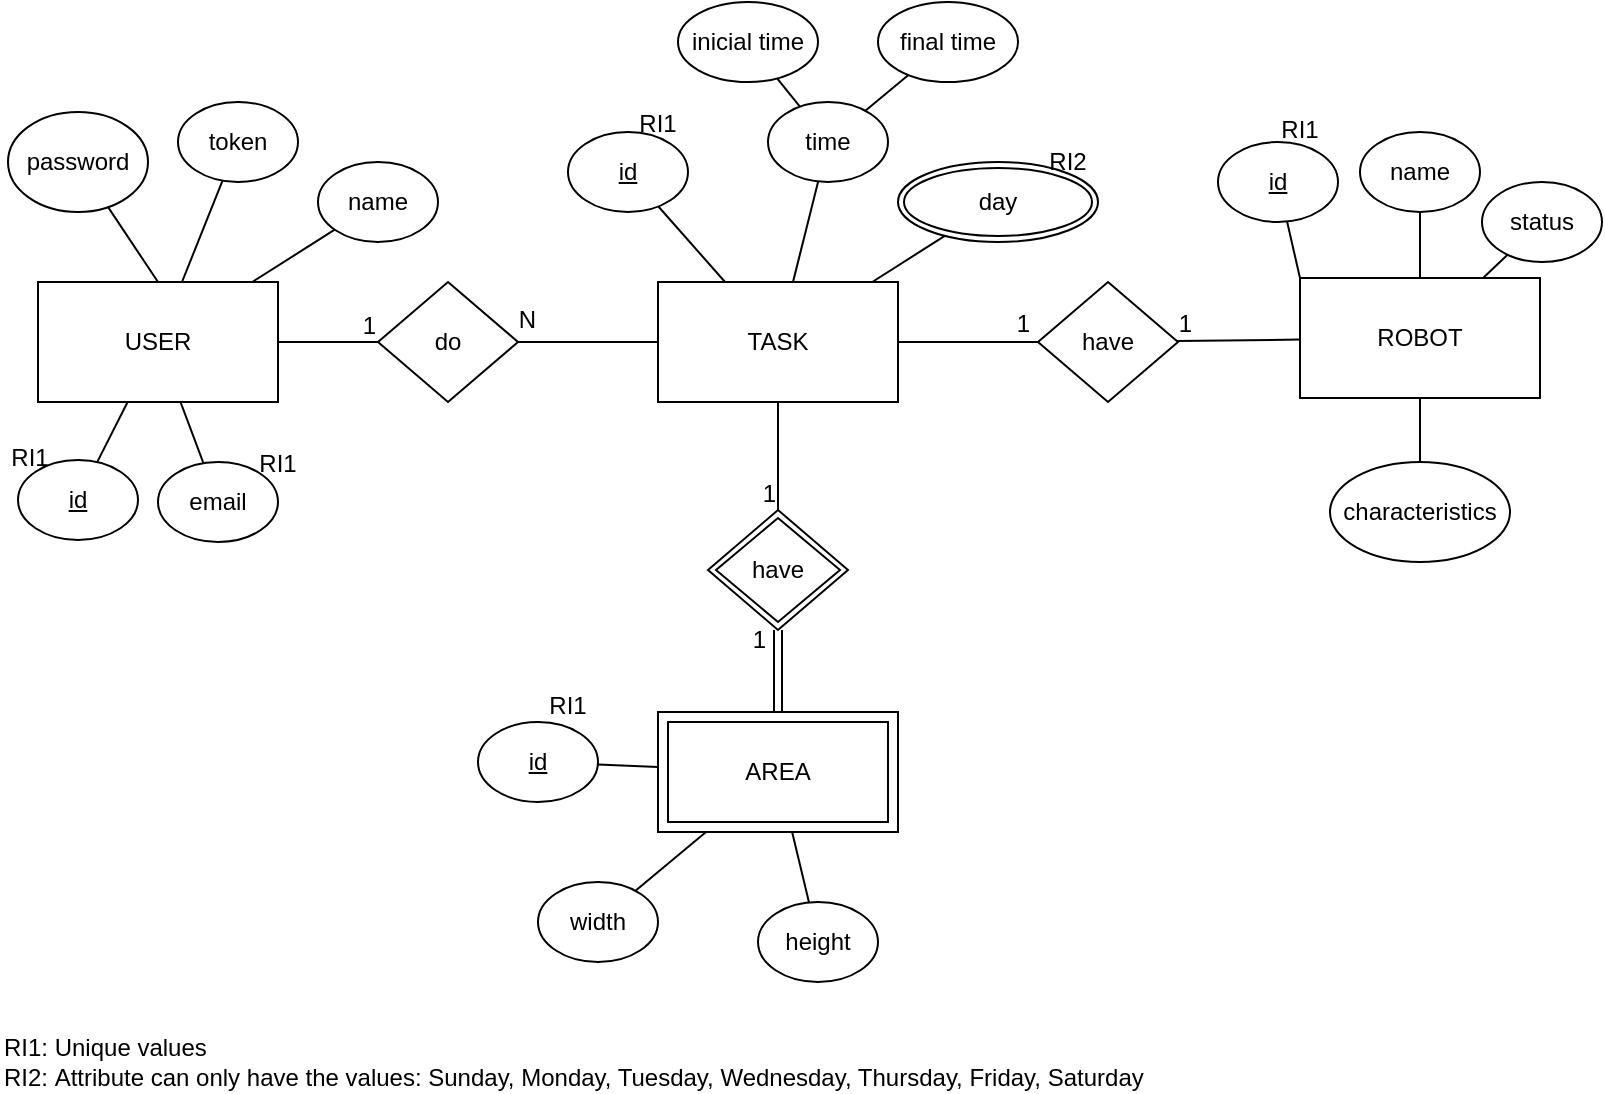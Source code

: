 <mxfile version="24.1.0" type="device">
  <diagram name="Página-1" id="5at_vAH-UQql52fOafEU">
    <mxGraphModel dx="1050" dy="557" grid="1" gridSize="10" guides="1" tooltips="1" connect="1" arrows="1" fold="1" page="1" pageScale="1" pageWidth="827" pageHeight="1169" math="0" shadow="0">
      <root>
        <mxCell id="0" />
        <mxCell id="1" parent="0" />
        <mxCell id="Bp0Vss-yfrDZO8zSrep4-1" value="USER" style="rounded=0;whiteSpace=wrap;html=1;" parent="1" vertex="1">
          <mxGeometry x="30" y="210" width="120" height="60" as="geometry" />
        </mxCell>
        <mxCell id="Bp0Vss-yfrDZO8zSrep4-2" value="ROBOT" style="rounded=0;whiteSpace=wrap;html=1;" parent="1" vertex="1">
          <mxGeometry x="661" y="208" width="120" height="60" as="geometry" />
        </mxCell>
        <mxCell id="Bp0Vss-yfrDZO8zSrep4-3" value="" style="endArrow=none;html=1;rounded=0;" parent="1" source="Bp0Vss-yfrDZO8zSrep4-4" target="Bp0Vss-yfrDZO8zSrep4-1" edge="1">
          <mxGeometry width="50" height="50" relative="1" as="geometry">
            <mxPoint x="160" y="270" as="sourcePoint" />
            <mxPoint x="210" y="220" as="targetPoint" />
          </mxGeometry>
        </mxCell>
        <mxCell id="Bp0Vss-yfrDZO8zSrep4-4" value="name" style="ellipse;whiteSpace=wrap;html=1;" parent="1" vertex="1">
          <mxGeometry x="170" y="150" width="60" height="40" as="geometry" />
        </mxCell>
        <mxCell id="Bp0Vss-yfrDZO8zSrep4-5" value="token" style="ellipse;whiteSpace=wrap;html=1;" parent="1" vertex="1">
          <mxGeometry x="100" y="120" width="60" height="40" as="geometry" />
        </mxCell>
        <mxCell id="Bp0Vss-yfrDZO8zSrep4-6" value="&lt;u&gt;id&lt;/u&gt;" style="ellipse;whiteSpace=wrap;html=1;" parent="1" vertex="1">
          <mxGeometry x="20" y="299" width="60" height="40" as="geometry" />
        </mxCell>
        <mxCell id="Bp0Vss-yfrDZO8zSrep4-8" value="password" style="ellipse;whiteSpace=wrap;html=1;" parent="1" vertex="1">
          <mxGeometry x="15" y="125" width="70" height="50" as="geometry" />
        </mxCell>
        <mxCell id="Bp0Vss-yfrDZO8zSrep4-9" value="email" style="ellipse;whiteSpace=wrap;html=1;" parent="1" vertex="1">
          <mxGeometry x="90" y="300" width="60" height="40" as="geometry" />
        </mxCell>
        <mxCell id="Bp0Vss-yfrDZO8zSrep4-10" value="" style="endArrow=none;html=1;rounded=0;" parent="1" source="Bp0Vss-yfrDZO8zSrep4-1" target="Bp0Vss-yfrDZO8zSrep4-9" edge="1">
          <mxGeometry width="50" height="50" relative="1" as="geometry">
            <mxPoint x="340" y="340" as="sourcePoint" />
            <mxPoint x="390" y="290" as="targetPoint" />
          </mxGeometry>
        </mxCell>
        <mxCell id="Bp0Vss-yfrDZO8zSrep4-11" value="" style="endArrow=none;html=1;rounded=0;" parent="1" source="Bp0Vss-yfrDZO8zSrep4-1" target="Bp0Vss-yfrDZO8zSrep4-6" edge="1">
          <mxGeometry width="50" height="50" relative="1" as="geometry">
            <mxPoint x="340" y="340" as="sourcePoint" />
            <mxPoint x="390" y="290" as="targetPoint" />
          </mxGeometry>
        </mxCell>
        <mxCell id="Bp0Vss-yfrDZO8zSrep4-12" value="" style="endArrow=none;html=1;rounded=0;exitX=0.5;exitY=0;exitDx=0;exitDy=0;" parent="1" source="Bp0Vss-yfrDZO8zSrep4-1" target="Bp0Vss-yfrDZO8zSrep4-8" edge="1">
          <mxGeometry width="50" height="50" relative="1" as="geometry">
            <mxPoint x="340" y="340" as="sourcePoint" />
            <mxPoint x="390" y="290" as="targetPoint" />
          </mxGeometry>
        </mxCell>
        <mxCell id="Bp0Vss-yfrDZO8zSrep4-13" value="" style="endArrow=none;html=1;rounded=0;" parent="1" source="Bp0Vss-yfrDZO8zSrep4-5" target="Bp0Vss-yfrDZO8zSrep4-1" edge="1">
          <mxGeometry width="50" height="50" relative="1" as="geometry">
            <mxPoint x="560" y="460" as="sourcePoint" />
            <mxPoint x="610" y="410" as="targetPoint" />
          </mxGeometry>
        </mxCell>
        <mxCell id="Bp0Vss-yfrDZO8zSrep4-15" value="name" style="ellipse;whiteSpace=wrap;html=1;" parent="1" vertex="1">
          <mxGeometry x="691" y="135" width="60" height="40" as="geometry" />
        </mxCell>
        <mxCell id="Bp0Vss-yfrDZO8zSrep4-18" value="&lt;u&gt;id&lt;/u&gt;" style="ellipse;whiteSpace=wrap;html=1;" parent="1" vertex="1">
          <mxGeometry x="620" y="140" width="60" height="40" as="geometry" />
        </mxCell>
        <mxCell id="Bp0Vss-yfrDZO8zSrep4-19" value="" style="endArrow=none;html=1;rounded=0;exitX=0;exitY=0;exitDx=0;exitDy=0;" parent="1" source="Bp0Vss-yfrDZO8zSrep4-2" target="Bp0Vss-yfrDZO8zSrep4-18" edge="1">
          <mxGeometry width="50" height="50" relative="1" as="geometry">
            <mxPoint x="170" y="188" as="sourcePoint" />
            <mxPoint x="130" y="180" as="targetPoint" />
          </mxGeometry>
        </mxCell>
        <mxCell id="Bp0Vss-yfrDZO8zSrep4-20" value="inicial time" style="ellipse;whiteSpace=wrap;html=1;" parent="1" vertex="1">
          <mxGeometry x="350" y="70" width="70" height="40" as="geometry" />
        </mxCell>
        <mxCell id="Bp0Vss-yfrDZO8zSrep4-21" value="final time" style="ellipse;whiteSpace=wrap;html=1;" parent="1" vertex="1">
          <mxGeometry x="450" y="70" width="70" height="40" as="geometry" />
        </mxCell>
        <mxCell id="Bp0Vss-yfrDZO8zSrep4-22" value="" style="endArrow=none;html=1;rounded=0;" parent="1" source="LGjBqwrRfJRfkzuRikPa-13" target="Bp0Vss-yfrDZO8zSrep4-20" edge="1">
          <mxGeometry width="50" height="50" relative="1" as="geometry">
            <mxPoint x="159.997" y="550.005" as="sourcePoint" />
            <mxPoint x="413.47" y="297.55" as="targetPoint" />
          </mxGeometry>
        </mxCell>
        <mxCell id="Bp0Vss-yfrDZO8zSrep4-25" value="" style="endArrow=none;html=1;rounded=0;" parent="1" source="Bp0Vss-yfrDZO8zSrep4-2" target="Bp0Vss-yfrDZO8zSrep4-15" edge="1">
          <mxGeometry width="50" height="50" relative="1" as="geometry">
            <mxPoint x="400" y="290" as="sourcePoint" />
            <mxPoint x="450" y="240" as="targetPoint" />
          </mxGeometry>
        </mxCell>
        <mxCell id="Bp0Vss-yfrDZO8zSrep4-27" value="AREA" style="shape=ext;margin=3;double=1;whiteSpace=wrap;html=1;align=center;" parent="1" vertex="1">
          <mxGeometry x="340" y="425" width="120" height="60" as="geometry" />
        </mxCell>
        <mxCell id="Bp0Vss-yfrDZO8zSrep4-28" value="&lt;u&gt;id&lt;/u&gt;" style="ellipse;whiteSpace=wrap;html=1;" parent="1" vertex="1">
          <mxGeometry x="250" y="430" width="60" height="40" as="geometry" />
        </mxCell>
        <mxCell id="Bp0Vss-yfrDZO8zSrep4-29" value="" style="endArrow=none;html=1;rounded=0;" parent="1" source="Bp0Vss-yfrDZO8zSrep4-28" target="Bp0Vss-yfrDZO8zSrep4-27" edge="1">
          <mxGeometry width="50" height="50" relative="1" as="geometry">
            <mxPoint x="410" y="330" as="sourcePoint" />
            <mxPoint x="460" y="280" as="targetPoint" />
          </mxGeometry>
        </mxCell>
        <mxCell id="Bp0Vss-yfrDZO8zSrep4-30" value="width" style="ellipse;whiteSpace=wrap;html=1;" parent="1" vertex="1">
          <mxGeometry x="280" y="510" width="60" height="40" as="geometry" />
        </mxCell>
        <mxCell id="Bp0Vss-yfrDZO8zSrep4-31" value="height" style="ellipse;whiteSpace=wrap;html=1;" parent="1" vertex="1">
          <mxGeometry x="390" y="520" width="60" height="40" as="geometry" />
        </mxCell>
        <mxCell id="Bp0Vss-yfrDZO8zSrep4-35" value="" style="endArrow=none;html=1;rounded=0;" parent="1" source="Bp0Vss-yfrDZO8zSrep4-30" target="Bp0Vss-yfrDZO8zSrep4-27" edge="1">
          <mxGeometry width="50" height="50" relative="1" as="geometry">
            <mxPoint x="410" y="330" as="sourcePoint" />
            <mxPoint x="460" y="280" as="targetPoint" />
          </mxGeometry>
        </mxCell>
        <mxCell id="Bp0Vss-yfrDZO8zSrep4-36" value="" style="endArrow=none;html=1;rounded=0;" parent="1" source="Bp0Vss-yfrDZO8zSrep4-31" target="Bp0Vss-yfrDZO8zSrep4-27" edge="1">
          <mxGeometry width="50" height="50" relative="1" as="geometry">
            <mxPoint x="410" y="330" as="sourcePoint" />
            <mxPoint x="460" y="280" as="targetPoint" />
          </mxGeometry>
        </mxCell>
        <mxCell id="Bp0Vss-yfrDZO8zSrep4-37" value="do" style="rhombus;whiteSpace=wrap;html=1;" parent="1" vertex="1">
          <mxGeometry x="200" y="210" width="70" height="60" as="geometry" />
        </mxCell>
        <mxCell id="Bp0Vss-yfrDZO8zSrep4-39" value="have" style="shape=rhombus;double=1;perimeter=rhombusPerimeter;whiteSpace=wrap;html=1;align=center;" parent="1" vertex="1">
          <mxGeometry x="365" y="324" width="70" height="60" as="geometry" />
        </mxCell>
        <mxCell id="Bp0Vss-yfrDZO8zSrep4-40" value="" style="shape=link;html=1;rounded=0;" parent="1" source="Bp0Vss-yfrDZO8zSrep4-27" target="Bp0Vss-yfrDZO8zSrep4-39" edge="1">
          <mxGeometry relative="1" as="geometry">
            <mxPoint x="350" y="260" as="sourcePoint" />
            <mxPoint x="550" y="350" as="targetPoint" />
          </mxGeometry>
        </mxCell>
        <mxCell id="Bp0Vss-yfrDZO8zSrep4-41" value="1" style="resizable=0;html=1;whiteSpace=wrap;align=right;verticalAlign=bottom;" parent="Bp0Vss-yfrDZO8zSrep4-40" connectable="0" vertex="1">
          <mxGeometry x="1" relative="1" as="geometry">
            <mxPoint x="-5" y="13" as="offset" />
          </mxGeometry>
        </mxCell>
        <mxCell id="Bp0Vss-yfrDZO8zSrep4-42" value="" style="endArrow=none;html=1;rounded=0;" parent="1" source="LGjBqwrRfJRfkzuRikPa-1" target="Bp0Vss-yfrDZO8zSrep4-39" edge="1">
          <mxGeometry relative="1" as="geometry">
            <mxPoint x="350" y="260" as="sourcePoint" />
            <mxPoint x="510" y="260" as="targetPoint" />
          </mxGeometry>
        </mxCell>
        <mxCell id="Bp0Vss-yfrDZO8zSrep4-43" value="1" style="resizable=0;html=1;whiteSpace=wrap;align=right;verticalAlign=bottom;" parent="Bp0Vss-yfrDZO8zSrep4-42" connectable="0" vertex="1">
          <mxGeometry x="1" relative="1" as="geometry" />
        </mxCell>
        <mxCell id="Bp0Vss-yfrDZO8zSrep4-44" value="" style="endArrow=none;html=1;rounded=0;" parent="1" source="LGjBqwrRfJRfkzuRikPa-1" target="Bp0Vss-yfrDZO8zSrep4-37" edge="1">
          <mxGeometry relative="1" as="geometry">
            <mxPoint x="480" y="250" as="sourcePoint" />
            <mxPoint x="510" y="260" as="targetPoint" />
          </mxGeometry>
        </mxCell>
        <mxCell id="Bp0Vss-yfrDZO8zSrep4-45" value="N" style="resizable=0;html=1;whiteSpace=wrap;align=right;verticalAlign=bottom;" parent="Bp0Vss-yfrDZO8zSrep4-44" connectable="0" vertex="1">
          <mxGeometry x="1" relative="1" as="geometry">
            <mxPoint x="10" y="-3" as="offset" />
          </mxGeometry>
        </mxCell>
        <mxCell id="Bp0Vss-yfrDZO8zSrep4-46" value="" style="endArrow=none;html=1;rounded=0;" parent="1" source="Bp0Vss-yfrDZO8zSrep4-1" target="Bp0Vss-yfrDZO8zSrep4-37" edge="1">
          <mxGeometry relative="1" as="geometry">
            <mxPoint x="350" y="260" as="sourcePoint" />
            <mxPoint x="510" y="260" as="targetPoint" />
          </mxGeometry>
        </mxCell>
        <mxCell id="Bp0Vss-yfrDZO8zSrep4-47" value="1" style="resizable=0;html=1;whiteSpace=wrap;align=right;verticalAlign=bottom;" parent="Bp0Vss-yfrDZO8zSrep4-46" connectable="0" vertex="1">
          <mxGeometry x="1" relative="1" as="geometry" />
        </mxCell>
        <mxCell id="LGjBqwrRfJRfkzuRikPa-1" value="TASK" style="rounded=0;whiteSpace=wrap;html=1;" vertex="1" parent="1">
          <mxGeometry x="340" y="210" width="120" height="60" as="geometry" />
        </mxCell>
        <mxCell id="LGjBqwrRfJRfkzuRikPa-2" value="&lt;u&gt;id&lt;/u&gt;" style="ellipse;whiteSpace=wrap;html=1;" vertex="1" parent="1">
          <mxGeometry x="295" y="135" width="60" height="40" as="geometry" />
        </mxCell>
        <mxCell id="LGjBqwrRfJRfkzuRikPa-3" value="" style="endArrow=none;html=1;rounded=0;" edge="1" parent="1" source="LGjBqwrRfJRfkzuRikPa-2" target="LGjBqwrRfJRfkzuRikPa-1">
          <mxGeometry width="50" height="50" relative="1" as="geometry">
            <mxPoint x="581" y="486" as="sourcePoint" />
            <mxPoint x="603" y="449" as="targetPoint" />
          </mxGeometry>
        </mxCell>
        <mxCell id="LGjBqwrRfJRfkzuRikPa-5" value="characteristics" style="ellipse;whiteSpace=wrap;html=1;" vertex="1" parent="1">
          <mxGeometry x="676" y="300" width="90" height="50" as="geometry" />
        </mxCell>
        <mxCell id="LGjBqwrRfJRfkzuRikPa-7" value="status" style="ellipse;whiteSpace=wrap;html=1;" vertex="1" parent="1">
          <mxGeometry x="752" y="160" width="60" height="40" as="geometry" />
        </mxCell>
        <mxCell id="LGjBqwrRfJRfkzuRikPa-8" value="" style="endArrow=none;html=1;rounded=0;" edge="1" parent="1" source="Bp0Vss-yfrDZO8zSrep4-2" target="LGjBqwrRfJRfkzuRikPa-7">
          <mxGeometry width="50" height="50" relative="1" as="geometry">
            <mxPoint x="390" y="320" as="sourcePoint" />
            <mxPoint x="440" y="270" as="targetPoint" />
          </mxGeometry>
        </mxCell>
        <mxCell id="LGjBqwrRfJRfkzuRikPa-9" value="" style="endArrow=none;html=1;rounded=0;" edge="1" parent="1" source="Bp0Vss-yfrDZO8zSrep4-2" target="LGjBqwrRfJRfkzuRikPa-5">
          <mxGeometry width="50" height="50" relative="1" as="geometry">
            <mxPoint x="597" y="170" as="sourcePoint" />
            <mxPoint x="579" y="129" as="targetPoint" />
          </mxGeometry>
        </mxCell>
        <mxCell id="LGjBqwrRfJRfkzuRikPa-11" value="" style="endArrow=none;html=1;rounded=0;" edge="1" parent="1" source="LGjBqwrRfJRfkzuRikPa-13" target="Bp0Vss-yfrDZO8zSrep4-21">
          <mxGeometry width="50" height="50" relative="1" as="geometry">
            <mxPoint x="208" y="518" as="sourcePoint" />
            <mxPoint x="175" y="544" as="targetPoint" />
          </mxGeometry>
        </mxCell>
        <mxCell id="LGjBqwrRfJRfkzuRikPa-13" value="time" style="ellipse;whiteSpace=wrap;html=1;" vertex="1" parent="1">
          <mxGeometry x="395" y="120" width="60" height="40" as="geometry" />
        </mxCell>
        <mxCell id="LGjBqwrRfJRfkzuRikPa-15" value="" style="endArrow=none;html=1;rounded=0;" edge="1" parent="1" source="LGjBqwrRfJRfkzuRikPa-1" target="LGjBqwrRfJRfkzuRikPa-13">
          <mxGeometry width="50" height="50" relative="1" as="geometry">
            <mxPoint x="226.471" y="507.647" as="sourcePoint" />
            <mxPoint x="225" y="598" as="targetPoint" />
          </mxGeometry>
        </mxCell>
        <mxCell id="LGjBqwrRfJRfkzuRikPa-17" value="" style="endArrow=none;html=1;rounded=0;" edge="1" parent="1" source="LGjBqwrRfJRfkzuRikPa-1" target="LGjBqwrRfJRfkzuRikPa-18">
          <mxGeometry width="50" height="50" relative="1" as="geometry">
            <mxPoint x="310" y="490" as="sourcePoint" />
            <mxPoint x="293.359" y="533.359" as="targetPoint" />
          </mxGeometry>
        </mxCell>
        <mxCell id="LGjBqwrRfJRfkzuRikPa-18" value="day" style="ellipse;shape=doubleEllipse;margin=3;whiteSpace=wrap;html=1;align=center;" vertex="1" parent="1">
          <mxGeometry x="460" y="150" width="100" height="40" as="geometry" />
        </mxCell>
        <mxCell id="LGjBqwrRfJRfkzuRikPa-21" value="have" style="rhombus;whiteSpace=wrap;html=1;" vertex="1" parent="1">
          <mxGeometry x="530" y="210" width="70" height="60" as="geometry" />
        </mxCell>
        <mxCell id="LGjBqwrRfJRfkzuRikPa-22" value="" style="endArrow=none;html=1;rounded=0;" edge="1" parent="1" source="Bp0Vss-yfrDZO8zSrep4-2" target="LGjBqwrRfJRfkzuRikPa-21">
          <mxGeometry relative="1" as="geometry">
            <mxPoint x="240" y="230" as="sourcePoint" />
            <mxPoint x="240" y="280" as="targetPoint" />
          </mxGeometry>
        </mxCell>
        <mxCell id="LGjBqwrRfJRfkzuRikPa-23" value="1" style="resizable=0;html=1;whiteSpace=wrap;align=right;verticalAlign=bottom;" connectable="0" vertex="1" parent="LGjBqwrRfJRfkzuRikPa-22">
          <mxGeometry x="1" relative="1" as="geometry">
            <mxPoint x="9" as="offset" />
          </mxGeometry>
        </mxCell>
        <mxCell id="LGjBqwrRfJRfkzuRikPa-24" value="" style="endArrow=none;html=1;rounded=0;" edge="1" parent="1" source="LGjBqwrRfJRfkzuRikPa-1" target="LGjBqwrRfJRfkzuRikPa-21">
          <mxGeometry relative="1" as="geometry">
            <mxPoint x="550" y="223" as="sourcePoint" />
            <mxPoint x="405" y="280" as="targetPoint" />
          </mxGeometry>
        </mxCell>
        <mxCell id="LGjBqwrRfJRfkzuRikPa-25" value="1" style="resizable=0;html=1;whiteSpace=wrap;align=right;verticalAlign=bottom;" connectable="0" vertex="1" parent="LGjBqwrRfJRfkzuRikPa-24">
          <mxGeometry x="1" relative="1" as="geometry">
            <mxPoint x="-3" y="-1" as="offset" />
          </mxGeometry>
        </mxCell>
        <mxCell id="LGjBqwrRfJRfkzuRikPa-26" value="RI1: Unique values&lt;div&gt;RI2:&amp;nbsp;Attribute can only have the values: Sunday, Monday, Tuesday, Wednesday, Thursday, Friday, Saturday&lt;/div&gt;" style="text;html=1;align=left;verticalAlign=middle;whiteSpace=wrap;rounded=0;" vertex="1" parent="1">
          <mxGeometry x="11" y="585" width="665" height="30" as="geometry" />
        </mxCell>
        <mxCell id="LGjBqwrRfJRfkzuRikPa-27" value="RI2" style="text;html=1;align=center;verticalAlign=middle;whiteSpace=wrap;rounded=0;" vertex="1" parent="1">
          <mxGeometry x="530" y="142" width="30" height="16" as="geometry" />
        </mxCell>
        <mxCell id="LGjBqwrRfJRfkzuRikPa-30" value="RI1" style="text;html=1;align=center;verticalAlign=middle;whiteSpace=wrap;rounded=0;" vertex="1" parent="1">
          <mxGeometry x="135" y="293" width="30" height="16" as="geometry" />
        </mxCell>
        <mxCell id="LGjBqwrRfJRfkzuRikPa-31" value="RI1" style="text;html=1;align=center;verticalAlign=middle;whiteSpace=wrap;rounded=0;" vertex="1" parent="1">
          <mxGeometry x="11" y="290" width="30" height="16" as="geometry" />
        </mxCell>
        <mxCell id="LGjBqwrRfJRfkzuRikPa-32" value="RI1" style="text;html=1;align=center;verticalAlign=middle;whiteSpace=wrap;rounded=0;" vertex="1" parent="1">
          <mxGeometry x="280" y="414" width="30" height="16" as="geometry" />
        </mxCell>
        <mxCell id="LGjBqwrRfJRfkzuRikPa-33" value="RI1" style="text;html=1;align=center;verticalAlign=middle;whiteSpace=wrap;rounded=0;" vertex="1" parent="1">
          <mxGeometry x="646" y="126" width="30" height="16" as="geometry" />
        </mxCell>
        <mxCell id="LGjBqwrRfJRfkzuRikPa-34" value="RI1" style="text;html=1;align=center;verticalAlign=middle;whiteSpace=wrap;rounded=0;" vertex="1" parent="1">
          <mxGeometry x="325" y="123" width="30" height="16" as="geometry" />
        </mxCell>
      </root>
    </mxGraphModel>
  </diagram>
</mxfile>
